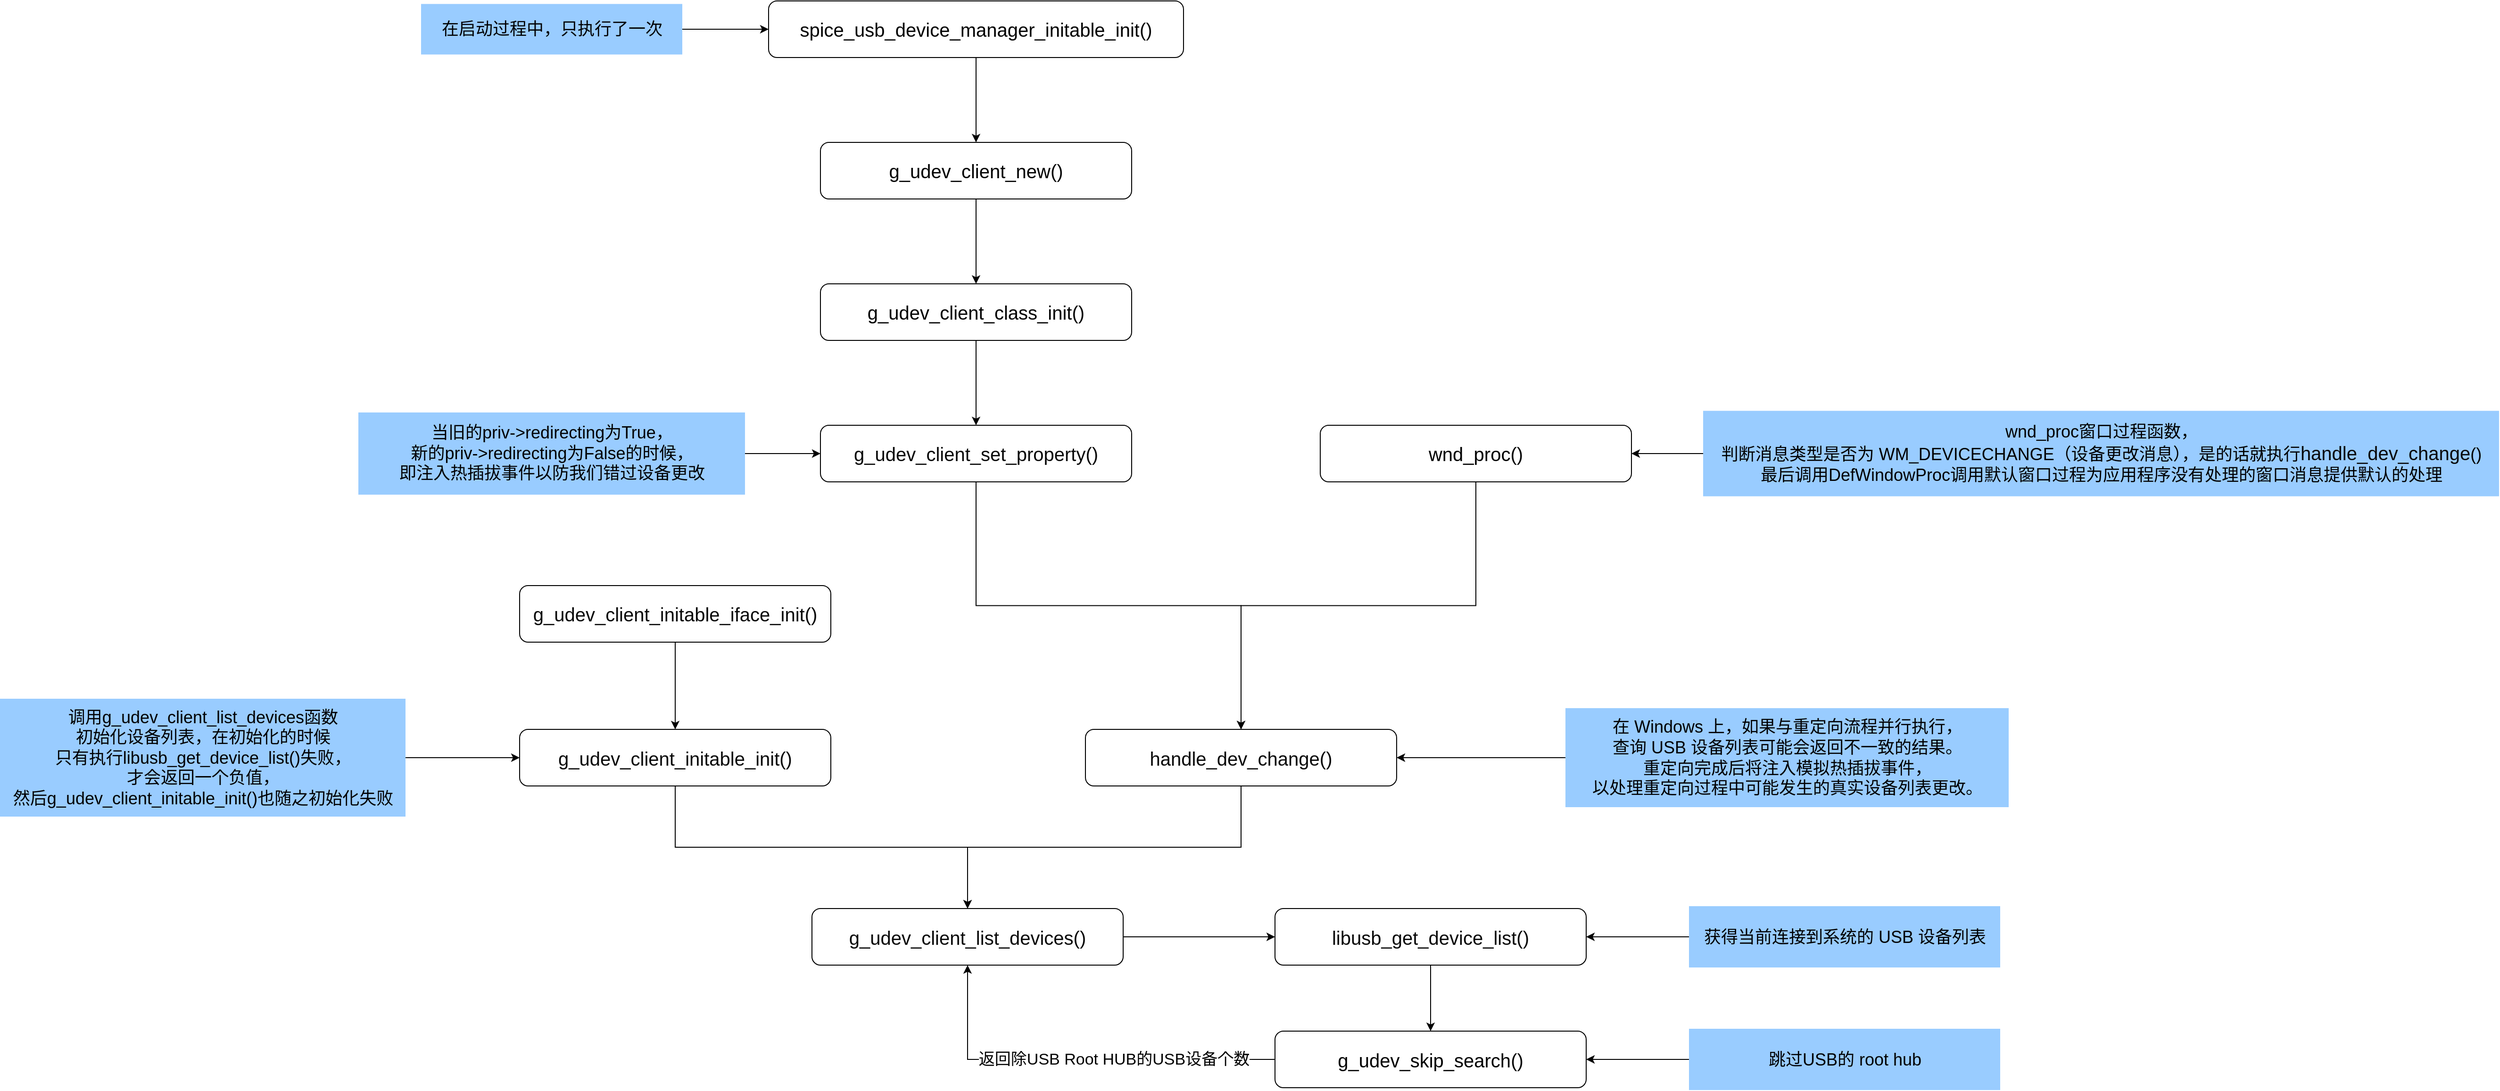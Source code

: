 <mxfile version="21.0.2" type="github">
  <diagram name="第 1 页" id="BY4z07NkSUgg_BN6G2i4">
    <mxGraphModel dx="2876" dy="1091" grid="1" gridSize="10" guides="1" tooltips="1" connect="1" arrows="1" fold="1" page="1" pageScale="1" pageWidth="827" pageHeight="1169" math="0" shadow="0">
      <root>
        <mxCell id="0" />
        <mxCell id="1" parent="0" />
        <mxCell id="41W4eIfwrq1G0Y4Z3EsX-12" style="edgeStyle=orthogonalEdgeStyle;rounded=0;orthogonalLoop=1;jettySize=auto;html=1;entryX=0;entryY=0.5;entryDx=0;entryDy=0;" edge="1" parent="1" source="41W4eIfwrq1G0Y4Z3EsX-1" target="41W4eIfwrq1G0Y4Z3EsX-6">
          <mxGeometry relative="1" as="geometry" />
        </mxCell>
        <mxCell id="41W4eIfwrq1G0Y4Z3EsX-1" value="&lt;pre style=&quot;background-color: rgb(255, 255, 255); color: rgb(8, 8, 8); font-size: 20px;&quot;&gt;&lt;font style=&quot;font-size: 20px;&quot; face=&quot;Helvetica&quot;&gt;g_udev_client_list_devices()&lt;/font&gt;&lt;/pre&gt;" style="rounded=1;whiteSpace=wrap;html=1;fontSize=20;" vertex="1" parent="1">
          <mxGeometry x="141" y="1012.5" width="330" height="60" as="geometry" />
        </mxCell>
        <mxCell id="41W4eIfwrq1G0Y4Z3EsX-4" style="edgeStyle=orthogonalEdgeStyle;rounded=0;orthogonalLoop=1;jettySize=auto;html=1;" edge="1" parent="1" source="41W4eIfwrq1G0Y4Z3EsX-2" target="41W4eIfwrq1G0Y4Z3EsX-1">
          <mxGeometry relative="1" as="geometry" />
        </mxCell>
        <mxCell id="41W4eIfwrq1G0Y4Z3EsX-2" value="&lt;font color=&quot;#080808&quot;&gt;g_udev_client_initable_init&lt;/font&gt;&lt;span style=&quot;background-color: rgb(255, 255, 255); color: rgb(8, 8, 8);&quot;&gt;()&lt;/span&gt;&lt;font color=&quot;#080808&quot;&gt;&lt;br&gt;&lt;/font&gt;" style="rounded=1;whiteSpace=wrap;html=1;fontSize=20;" vertex="1" parent="1">
          <mxGeometry x="-169" y="822.5" width="330" height="60" as="geometry" />
        </mxCell>
        <mxCell id="41W4eIfwrq1G0Y4Z3EsX-5" style="edgeStyle=orthogonalEdgeStyle;rounded=0;orthogonalLoop=1;jettySize=auto;html=1;" edge="1" parent="1" source="41W4eIfwrq1G0Y4Z3EsX-3" target="41W4eIfwrq1G0Y4Z3EsX-1">
          <mxGeometry relative="1" as="geometry" />
        </mxCell>
        <mxCell id="41W4eIfwrq1G0Y4Z3EsX-3" value="&lt;font color=&quot;#080808&quot;&gt;handle_dev_change&lt;/font&gt;&lt;span style=&quot;background-color: rgb(255, 255, 255); color: rgb(8, 8, 8);&quot;&gt;()&lt;/span&gt;&lt;font color=&quot;#080808&quot;&gt;&lt;br&gt;&lt;/font&gt;" style="rounded=1;whiteSpace=wrap;html=1;fontSize=20;" vertex="1" parent="1">
          <mxGeometry x="431" y="822.5" width="330" height="60" as="geometry" />
        </mxCell>
        <mxCell id="41W4eIfwrq1G0Y4Z3EsX-11" style="edgeStyle=orthogonalEdgeStyle;rounded=0;orthogonalLoop=1;jettySize=auto;html=1;entryX=0.5;entryY=0;entryDx=0;entryDy=0;" edge="1" parent="1" source="41W4eIfwrq1G0Y4Z3EsX-6" target="41W4eIfwrq1G0Y4Z3EsX-10">
          <mxGeometry relative="1" as="geometry" />
        </mxCell>
        <mxCell id="41W4eIfwrq1G0Y4Z3EsX-6" value="&lt;font color=&quot;#080808&quot;&gt;libusb_get_device_list&lt;/font&gt;&lt;span style=&quot;background-color: rgb(255, 255, 255); color: rgb(8, 8, 8);&quot;&gt;()&lt;/span&gt;&lt;font color=&quot;#080808&quot;&gt;&lt;br&gt;&lt;/font&gt;" style="rounded=1;whiteSpace=wrap;html=1;fontSize=20;" vertex="1" parent="1">
          <mxGeometry x="632" y="1012.5" width="330" height="60" as="geometry" />
        </mxCell>
        <mxCell id="41W4eIfwrq1G0Y4Z3EsX-9" style="edgeStyle=orthogonalEdgeStyle;rounded=0;orthogonalLoop=1;jettySize=auto;html=1;" edge="1" parent="1" source="41W4eIfwrq1G0Y4Z3EsX-8" target="41W4eIfwrq1G0Y4Z3EsX-6">
          <mxGeometry relative="1" as="geometry" />
        </mxCell>
        <mxCell id="41W4eIfwrq1G0Y4Z3EsX-8" value="获得当前连接到系统的 USB 设备列表" style="text;strokeColor=none;fillColor=#99CCFF;html=1;fontSize=18;fontStyle=0;verticalAlign=middle;align=center;" vertex="1" parent="1">
          <mxGeometry x="1071" y="1010" width="330" height="65" as="geometry" />
        </mxCell>
        <mxCell id="41W4eIfwrq1G0Y4Z3EsX-15" style="edgeStyle=orthogonalEdgeStyle;rounded=0;orthogonalLoop=1;jettySize=auto;html=1;entryX=0.5;entryY=1;entryDx=0;entryDy=0;" edge="1" parent="1" source="41W4eIfwrq1G0Y4Z3EsX-10" target="41W4eIfwrq1G0Y4Z3EsX-1">
          <mxGeometry relative="1" as="geometry" />
        </mxCell>
        <mxCell id="41W4eIfwrq1G0Y4Z3EsX-16" value="返回除USB Root HUB的USB设备个数" style="edgeLabel;html=1;align=center;verticalAlign=middle;resizable=0;points=[];fontSize=17;" vertex="1" connectable="0" parent="41W4eIfwrq1G0Y4Z3EsX-15">
          <mxGeometry x="0.028" y="-3" relative="1" as="geometry">
            <mxPoint x="48" y="3" as="offset" />
          </mxGeometry>
        </mxCell>
        <mxCell id="41W4eIfwrq1G0Y4Z3EsX-10" value="g_udev_skip_search&lt;span style=&quot;background-color: rgb(255, 255, 255); color: rgb(8, 8, 8);&quot;&gt;()&lt;/span&gt;&lt;font color=&quot;#080808&quot;&gt;&lt;br&gt;&lt;/font&gt;" style="rounded=1;whiteSpace=wrap;html=1;fontSize=20;" vertex="1" parent="1">
          <mxGeometry x="632" y="1142.5" width="330" height="60" as="geometry" />
        </mxCell>
        <mxCell id="41W4eIfwrq1G0Y4Z3EsX-14" style="edgeStyle=orthogonalEdgeStyle;rounded=0;orthogonalLoop=1;jettySize=auto;html=1;entryX=1;entryY=0.5;entryDx=0;entryDy=0;" edge="1" parent="1" source="41W4eIfwrq1G0Y4Z3EsX-13" target="41W4eIfwrq1G0Y4Z3EsX-10">
          <mxGeometry relative="1" as="geometry" />
        </mxCell>
        <mxCell id="41W4eIfwrq1G0Y4Z3EsX-13" value="跳过USB的 root hub" style="text;strokeColor=none;fillColor=#99CCFF;html=1;fontSize=18;fontStyle=0;verticalAlign=middle;align=center;" vertex="1" parent="1">
          <mxGeometry x="1071" y="1140" width="330" height="65" as="geometry" />
        </mxCell>
        <mxCell id="41W4eIfwrq1G0Y4Z3EsX-18" style="edgeStyle=orthogonalEdgeStyle;rounded=0;orthogonalLoop=1;jettySize=auto;html=1;" edge="1" parent="1" source="41W4eIfwrq1G0Y4Z3EsX-17" target="41W4eIfwrq1G0Y4Z3EsX-2">
          <mxGeometry relative="1" as="geometry" />
        </mxCell>
        <mxCell id="41W4eIfwrq1G0Y4Z3EsX-17" value="调用g_udev_client_list_devices函数&lt;br&gt;初始化设备列表，在初始化的时候&lt;br&gt;只有执行libusb_get_device_list()失败，&lt;br&gt;才会返回一个负值，&lt;br&gt;然后g_udev_client_initable_init()也随之初始化失败" style="text;strokeColor=none;fillColor=#99CCFF;html=1;fontSize=18;fontStyle=0;verticalAlign=middle;align=center;" vertex="1" parent="1">
          <mxGeometry x="-720" y="790" width="430" height="125" as="geometry" />
        </mxCell>
        <mxCell id="41W4eIfwrq1G0Y4Z3EsX-20" style="edgeStyle=orthogonalEdgeStyle;rounded=0;orthogonalLoop=1;jettySize=auto;html=1;" edge="1" parent="1" source="41W4eIfwrq1G0Y4Z3EsX-19" target="41W4eIfwrq1G0Y4Z3EsX-2">
          <mxGeometry relative="1" as="geometry" />
        </mxCell>
        <mxCell id="41W4eIfwrq1G0Y4Z3EsX-19" value="&lt;span style=&quot;background-color: rgb(255, 255, 255);&quot;&gt;&lt;font color=&quot;#080808&quot;&gt;g_udev_client_initable_iface_init()&lt;/font&gt;&lt;/span&gt;&lt;font color=&quot;#080808&quot;&gt;&lt;br&gt;&lt;/font&gt;" style="rounded=1;whiteSpace=wrap;html=1;fontSize=20;" vertex="1" parent="1">
          <mxGeometry x="-169" y="670" width="330" height="60" as="geometry" />
        </mxCell>
        <mxCell id="41W4eIfwrq1G0Y4Z3EsX-23" style="edgeStyle=orthogonalEdgeStyle;rounded=0;orthogonalLoop=1;jettySize=auto;html=1;entryX=0.5;entryY=0;entryDx=0;entryDy=0;" edge="1" parent="1" source="41W4eIfwrq1G0Y4Z3EsX-21" target="41W4eIfwrq1G0Y4Z3EsX-3">
          <mxGeometry relative="1" as="geometry" />
        </mxCell>
        <mxCell id="41W4eIfwrq1G0Y4Z3EsX-21" value="&lt;span style=&quot;background-color: rgb(255, 255, 255);&quot;&gt;&lt;font color=&quot;#080808&quot;&gt;g_udev_client_set_property()&lt;/font&gt;&lt;/span&gt;&lt;font color=&quot;#080808&quot;&gt;&lt;br&gt;&lt;/font&gt;" style="rounded=1;whiteSpace=wrap;html=1;fontSize=20;" vertex="1" parent="1">
          <mxGeometry x="150" y="500" width="330" height="60" as="geometry" />
        </mxCell>
        <mxCell id="41W4eIfwrq1G0Y4Z3EsX-25" style="edgeStyle=orthogonalEdgeStyle;rounded=0;orthogonalLoop=1;jettySize=auto;html=1;entryX=0.5;entryY=0;entryDx=0;entryDy=0;" edge="1" parent="1" source="41W4eIfwrq1G0Y4Z3EsX-22" target="41W4eIfwrq1G0Y4Z3EsX-3">
          <mxGeometry relative="1" as="geometry" />
        </mxCell>
        <mxCell id="41W4eIfwrq1G0Y4Z3EsX-22" value="wnd_proc&lt;span style=&quot;background-color: rgb(255, 255, 255); color: rgb(8, 8, 8);&quot;&gt;()&lt;/span&gt;&lt;font color=&quot;#080808&quot;&gt;&lt;br&gt;&lt;/font&gt;" style="rounded=1;whiteSpace=wrap;html=1;fontSize=20;" vertex="1" parent="1">
          <mxGeometry x="680" y="500" width="330" height="60" as="geometry" />
        </mxCell>
        <mxCell id="41W4eIfwrq1G0Y4Z3EsX-27" style="edgeStyle=orthogonalEdgeStyle;rounded=0;orthogonalLoop=1;jettySize=auto;html=1;" edge="1" parent="1" source="41W4eIfwrq1G0Y4Z3EsX-26" target="41W4eIfwrq1G0Y4Z3EsX-22">
          <mxGeometry relative="1" as="geometry" />
        </mxCell>
        <mxCell id="41W4eIfwrq1G0Y4Z3EsX-26" value="wnd_proc窗口过程函数，&lt;br&gt;判断消息类型是否为&amp;nbsp;WM_DEVICECHANGE（设备更改消息），是的话就执行&lt;font style=&quot;border-color: var(--border-color); font-size: 20px;&quot; color=&quot;#080808&quot;&gt;handle_dev_change&lt;/font&gt;()&lt;br&gt;最后调用DefWindowProc调用默认窗口过程为应用程序没有处理的窗口消息提供默认的处理" style="text;strokeColor=none;fillColor=#99CCFF;html=1;fontSize=18;fontStyle=0;verticalAlign=middle;align=center;" vertex="1" parent="1">
          <mxGeometry x="1086" y="484.69" width="844" height="90.62" as="geometry" />
        </mxCell>
        <mxCell id="41W4eIfwrq1G0Y4Z3EsX-29" style="edgeStyle=orthogonalEdgeStyle;rounded=0;orthogonalLoop=1;jettySize=auto;html=1;entryX=0;entryY=0.5;entryDx=0;entryDy=0;" edge="1" parent="1" source="41W4eIfwrq1G0Y4Z3EsX-28" target="41W4eIfwrq1G0Y4Z3EsX-21">
          <mxGeometry relative="1" as="geometry" />
        </mxCell>
        <mxCell id="41W4eIfwrq1G0Y4Z3EsX-28" value="当旧的priv-&amp;gt;redirecting为True，&lt;br&gt;新的priv-&amp;gt;redirecting为False的时候，&lt;br&gt;即注入热插拔事件以防我们错过设备更改" style="text;strokeColor=none;fillColor=#99CCFF;html=1;fontSize=18;fontStyle=0;verticalAlign=middle;align=center;" vertex="1" parent="1">
          <mxGeometry x="-340" y="486.41" width="410" height="87.19" as="geometry" />
        </mxCell>
        <mxCell id="41W4eIfwrq1G0Y4Z3EsX-31" style="edgeStyle=orthogonalEdgeStyle;rounded=0;orthogonalLoop=1;jettySize=auto;html=1;" edge="1" parent="1" source="41W4eIfwrq1G0Y4Z3EsX-30" target="41W4eIfwrq1G0Y4Z3EsX-21">
          <mxGeometry relative="1" as="geometry" />
        </mxCell>
        <mxCell id="41W4eIfwrq1G0Y4Z3EsX-30" value="g_udev_client_class_init&lt;span style=&quot;background-color: rgb(255, 255, 255);&quot;&gt;&lt;font color=&quot;#080808&quot;&gt;()&lt;/font&gt;&lt;/span&gt;&lt;font color=&quot;#080808&quot;&gt;&lt;br&gt;&lt;/font&gt;" style="rounded=1;whiteSpace=wrap;html=1;fontSize=20;" vertex="1" parent="1">
          <mxGeometry x="150" y="350" width="330" height="60" as="geometry" />
        </mxCell>
        <mxCell id="41W4eIfwrq1G0Y4Z3EsX-33" value="" style="edgeStyle=orthogonalEdgeStyle;rounded=0;orthogonalLoop=1;jettySize=auto;html=1;" edge="1" parent="1" source="41W4eIfwrq1G0Y4Z3EsX-32" target="41W4eIfwrq1G0Y4Z3EsX-30">
          <mxGeometry relative="1" as="geometry" />
        </mxCell>
        <mxCell id="41W4eIfwrq1G0Y4Z3EsX-32" value="g_udev_client_new&lt;span style=&quot;background-color: rgb(255, 255, 255);&quot;&gt;&lt;font color=&quot;#080808&quot;&gt;()&lt;/font&gt;&lt;/span&gt;&lt;font color=&quot;#080808&quot;&gt;&lt;br&gt;&lt;/font&gt;" style="rounded=1;whiteSpace=wrap;html=1;fontSize=20;" vertex="1" parent="1">
          <mxGeometry x="150" y="200" width="330" height="60" as="geometry" />
        </mxCell>
        <mxCell id="41W4eIfwrq1G0Y4Z3EsX-35" style="edgeStyle=orthogonalEdgeStyle;rounded=0;orthogonalLoop=1;jettySize=auto;html=1;entryX=0.5;entryY=0;entryDx=0;entryDy=0;" edge="1" parent="1" source="41W4eIfwrq1G0Y4Z3EsX-34" target="41W4eIfwrq1G0Y4Z3EsX-32">
          <mxGeometry relative="1" as="geometry" />
        </mxCell>
        <mxCell id="41W4eIfwrq1G0Y4Z3EsX-34" value="spice_usb_device_manager_initable_init&lt;span style=&quot;background-color: rgb(255, 255, 255);&quot;&gt;&lt;font color=&quot;#080808&quot;&gt;()&lt;/font&gt;&lt;/span&gt;&lt;font color=&quot;#080808&quot;&gt;&lt;br&gt;&lt;/font&gt;" style="rounded=1;whiteSpace=wrap;html=1;fontSize=20;" vertex="1" parent="1">
          <mxGeometry x="95" y="50" width="440" height="60" as="geometry" />
        </mxCell>
        <mxCell id="41W4eIfwrq1G0Y4Z3EsX-37" style="edgeStyle=orthogonalEdgeStyle;rounded=0;orthogonalLoop=1;jettySize=auto;html=1;entryX=0;entryY=0.5;entryDx=0;entryDy=0;" edge="1" parent="1" source="41W4eIfwrq1G0Y4Z3EsX-36" target="41W4eIfwrq1G0Y4Z3EsX-34">
          <mxGeometry relative="1" as="geometry" />
        </mxCell>
        <mxCell id="41W4eIfwrq1G0Y4Z3EsX-36" value="在启动过程中，只执行了一次" style="text;strokeColor=none;fillColor=#99CCFF;html=1;fontSize=18;fontStyle=0;verticalAlign=middle;align=center;" vertex="1" parent="1">
          <mxGeometry x="-273.5" y="53.2" width="277" height="53.59" as="geometry" />
        </mxCell>
        <mxCell id="41W4eIfwrq1G0Y4Z3EsX-39" style="edgeStyle=orthogonalEdgeStyle;rounded=0;orthogonalLoop=1;jettySize=auto;html=1;entryX=1;entryY=0.5;entryDx=0;entryDy=0;" edge="1" parent="1" source="41W4eIfwrq1G0Y4Z3EsX-38" target="41W4eIfwrq1G0Y4Z3EsX-3">
          <mxGeometry relative="1" as="geometry" />
        </mxCell>
        <mxCell id="41W4eIfwrq1G0Y4Z3EsX-38" value="在 Windows 上，如果与重定向流程并行执行，&lt;br&gt;查询 USB 设备列表可能会返回不一致的结果。 &lt;br&gt;重定向完成后将注入模拟热插拔事件，&lt;br&gt;以处理重定向过程中可能发生的真实设备列表更改。" style="text;strokeColor=none;fillColor=#99CCFF;html=1;fontSize=18;fontStyle=0;verticalAlign=middle;align=center;" vertex="1" parent="1">
          <mxGeometry x="940" y="800" width="470" height="105" as="geometry" />
        </mxCell>
      </root>
    </mxGraphModel>
  </diagram>
</mxfile>
